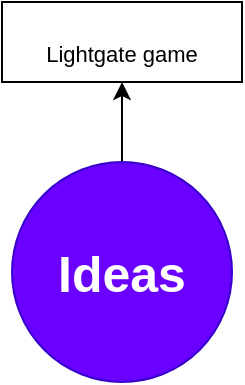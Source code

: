 <mxfile>
    <diagram id="KLB0dSDru476tVCzECfQ" name="Page-1">
        <mxGraphModel dx="745" dy="563" grid="1" gridSize="10" guides="1" tooltips="1" connect="1" arrows="1" fold="1" page="1" pageScale="1" pageWidth="850" pageHeight="1100" math="0" shadow="0">
            <root>
                <mxCell id="0"/>
                <mxCell id="1" parent="0"/>
                <mxCell id="5" style="edgeStyle=none;html=1;exitX=0.5;exitY=0;exitDx=0;exitDy=0;fontSize=25;" edge="1" parent="1" source="2" target="6">
                    <mxGeometry relative="1" as="geometry">
                        <mxPoint x="395" y="140" as="targetPoint"/>
                    </mxGeometry>
                </mxCell>
                <mxCell id="2" value="Ideas" style="ellipse;whiteSpace=wrap;html=1;aspect=fixed;fillColor=#6a00ff;fontColor=#ffffff;strokeColor=#3700CC;fontStyle=1;horizontal=1;fontSize=25;" vertex="1" parent="1">
                    <mxGeometry x="340" y="210" width="110" height="110" as="geometry"/>
                </mxCell>
                <mxCell id="6" value="&lt;font style=&quot;font-size: 11px;&quot;&gt;Lightgate game&lt;/font&gt;" style="rounded=0;whiteSpace=wrap;html=1;fontSize=25;verticalAlign=middle;" vertex="1" parent="1">
                    <mxGeometry x="335" y="130" width="120" height="40" as="geometry"/>
                </mxCell>
            </root>
        </mxGraphModel>
    </diagram>
</mxfile>